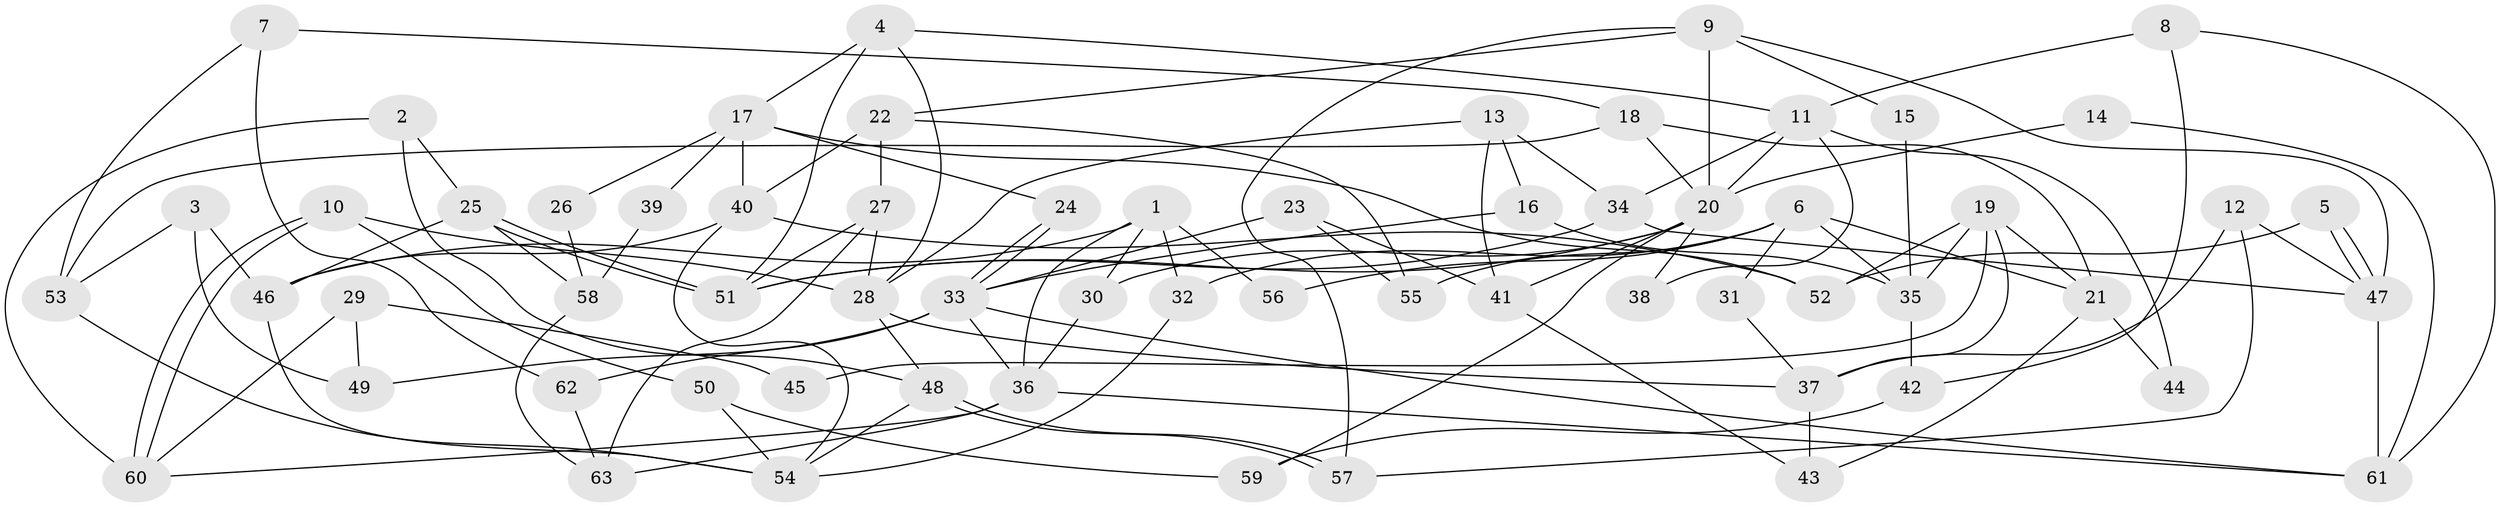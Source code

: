 // coarse degree distribution, {5: 0.14285714285714285, 8: 0.09523809523809523, 10: 0.047619047619047616, 6: 0.14285714285714285, 4: 0.14285714285714285, 2: 0.047619047619047616, 7: 0.09523809523809523, 11: 0.047619047619047616, 12: 0.047619047619047616, 1: 0.047619047619047616, 3: 0.14285714285714285}
// Generated by graph-tools (version 1.1) at 2025/50/03/04/25 22:50:52]
// undirected, 63 vertices, 126 edges
graph export_dot {
  node [color=gray90,style=filled];
  1;
  2;
  3;
  4;
  5;
  6;
  7;
  8;
  9;
  10;
  11;
  12;
  13;
  14;
  15;
  16;
  17;
  18;
  19;
  20;
  21;
  22;
  23;
  24;
  25;
  26;
  27;
  28;
  29;
  30;
  31;
  32;
  33;
  34;
  35;
  36;
  37;
  38;
  39;
  40;
  41;
  42;
  43;
  44;
  45;
  46;
  47;
  48;
  49;
  50;
  51;
  52;
  53;
  54;
  55;
  56;
  57;
  58;
  59;
  60;
  61;
  62;
  63;
  1 -- 36;
  1 -- 46;
  1 -- 30;
  1 -- 32;
  1 -- 56;
  2 -- 25;
  2 -- 60;
  2 -- 48;
  3 -- 53;
  3 -- 46;
  3 -- 49;
  4 -- 51;
  4 -- 28;
  4 -- 11;
  4 -- 17;
  5 -- 47;
  5 -- 47;
  5 -- 52;
  6 -- 32;
  6 -- 35;
  6 -- 21;
  6 -- 31;
  6 -- 55;
  6 -- 56;
  7 -- 62;
  7 -- 53;
  7 -- 18;
  8 -- 11;
  8 -- 61;
  8 -- 42;
  9 -- 20;
  9 -- 57;
  9 -- 15;
  9 -- 22;
  9 -- 47;
  10 -- 28;
  10 -- 60;
  10 -- 60;
  10 -- 50;
  11 -- 20;
  11 -- 34;
  11 -- 38;
  11 -- 44;
  12 -- 37;
  12 -- 47;
  12 -- 57;
  13 -- 34;
  13 -- 28;
  13 -- 16;
  13 -- 41;
  14 -- 61;
  14 -- 20;
  15 -- 35;
  16 -- 33;
  16 -- 35;
  17 -- 40;
  17 -- 24;
  17 -- 26;
  17 -- 39;
  17 -- 52;
  18 -- 21;
  18 -- 20;
  18 -- 53;
  19 -- 35;
  19 -- 37;
  19 -- 21;
  19 -- 45;
  19 -- 52;
  20 -- 51;
  20 -- 30;
  20 -- 38;
  20 -- 41;
  20 -- 59;
  21 -- 43;
  21 -- 44;
  22 -- 55;
  22 -- 27;
  22 -- 40;
  23 -- 41;
  23 -- 33;
  23 -- 55;
  24 -- 33;
  24 -- 33;
  25 -- 51;
  25 -- 51;
  25 -- 46;
  25 -- 58;
  26 -- 58;
  27 -- 51;
  27 -- 28;
  27 -- 63;
  28 -- 48;
  28 -- 37;
  29 -- 49;
  29 -- 60;
  29 -- 45;
  30 -- 36;
  31 -- 37;
  32 -- 54;
  33 -- 36;
  33 -- 49;
  33 -- 61;
  33 -- 62;
  34 -- 47;
  34 -- 51;
  35 -- 42;
  36 -- 61;
  36 -- 60;
  36 -- 63;
  37 -- 43;
  39 -- 58;
  40 -- 52;
  40 -- 46;
  40 -- 54;
  41 -- 43;
  42 -- 59;
  46 -- 54;
  47 -- 61;
  48 -- 57;
  48 -- 57;
  48 -- 54;
  50 -- 54;
  50 -- 59;
  53 -- 54;
  58 -- 63;
  62 -- 63;
}
